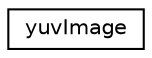 digraph "Graphical Class Hierarchy"
{
 // INTERACTIVE_SVG=YES
  edge [fontname="Helvetica",fontsize="10",labelfontname="Helvetica",labelfontsize="10"];
  node [fontname="Helvetica",fontsize="10",shape=record];
  rankdir="LR";
  Node1 [label="yuvImage",height=0.2,width=0.4,color="black", fillcolor="white", style="filled",URL="$d5/d34/classyuv_image.html",tooltip="an 8-bit-per channel yuv image class, based on the Image template class "];
}
